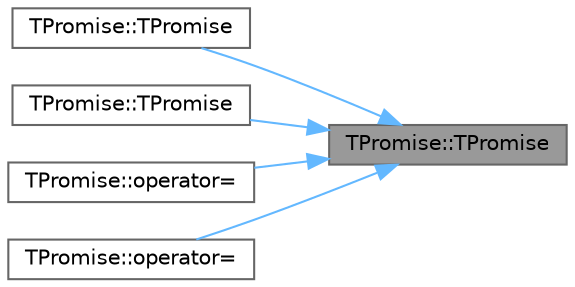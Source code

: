 digraph "TPromise::TPromise"
{
 // INTERACTIVE_SVG=YES
 // LATEX_PDF_SIZE
  bgcolor="transparent";
  edge [fontname=Helvetica,fontsize=10,labelfontname=Helvetica,labelfontsize=10];
  node [fontname=Helvetica,fontsize=10,shape=box,height=0.2,width=0.4];
  rankdir="RL";
  Node1 [id="Node000001",label="TPromise::TPromise",height=0.2,width=0.4,color="gray40", fillcolor="grey60", style="filled", fontcolor="black",tooltip="Default constructor (creates a new shared state)."];
  Node1 -> Node2 [id="edge1_Node000001_Node000002",dir="back",color="steelblue1",style="solid",tooltip=" "];
  Node2 [id="Node000002",label="TPromise::TPromise",height=0.2,width=0.4,color="grey40", fillcolor="white", style="filled",URL="$dd/d07/classTPromise.html#abefc43eb892aa26fd1714894bd47b439",tooltip=" "];
  Node1 -> Node3 [id="edge2_Node000001_Node000003",dir="back",color="steelblue1",style="solid",tooltip=" "];
  Node3 [id="Node000003",label="TPromise::TPromise",height=0.2,width=0.4,color="grey40", fillcolor="white", style="filled",URL="$dd/d07/classTPromise.html#a26901cb71c0eaca41af48beb21bc0560",tooltip=" "];
  Node1 -> Node4 [id="edge3_Node000001_Node000004",dir="back",color="steelblue1",style="solid",tooltip=" "];
  Node4 [id="Node000004",label="TPromise::operator=",height=0.2,width=0.4,color="grey40", fillcolor="white", style="filled",URL="$dd/d07/classTPromise.html#a87c39cf67f4d42e7554bfd9bd53116c9",tooltip=" "];
  Node1 -> Node5 [id="edge4_Node000001_Node000005",dir="back",color="steelblue1",style="solid",tooltip=" "];
  Node5 [id="Node000005",label="TPromise::operator=",height=0.2,width=0.4,color="grey40", fillcolor="white", style="filled",URL="$dd/d07/classTPromise.html#acaad14b55f064b30d0a1f3f00d120cbf",tooltip=" "];
}
